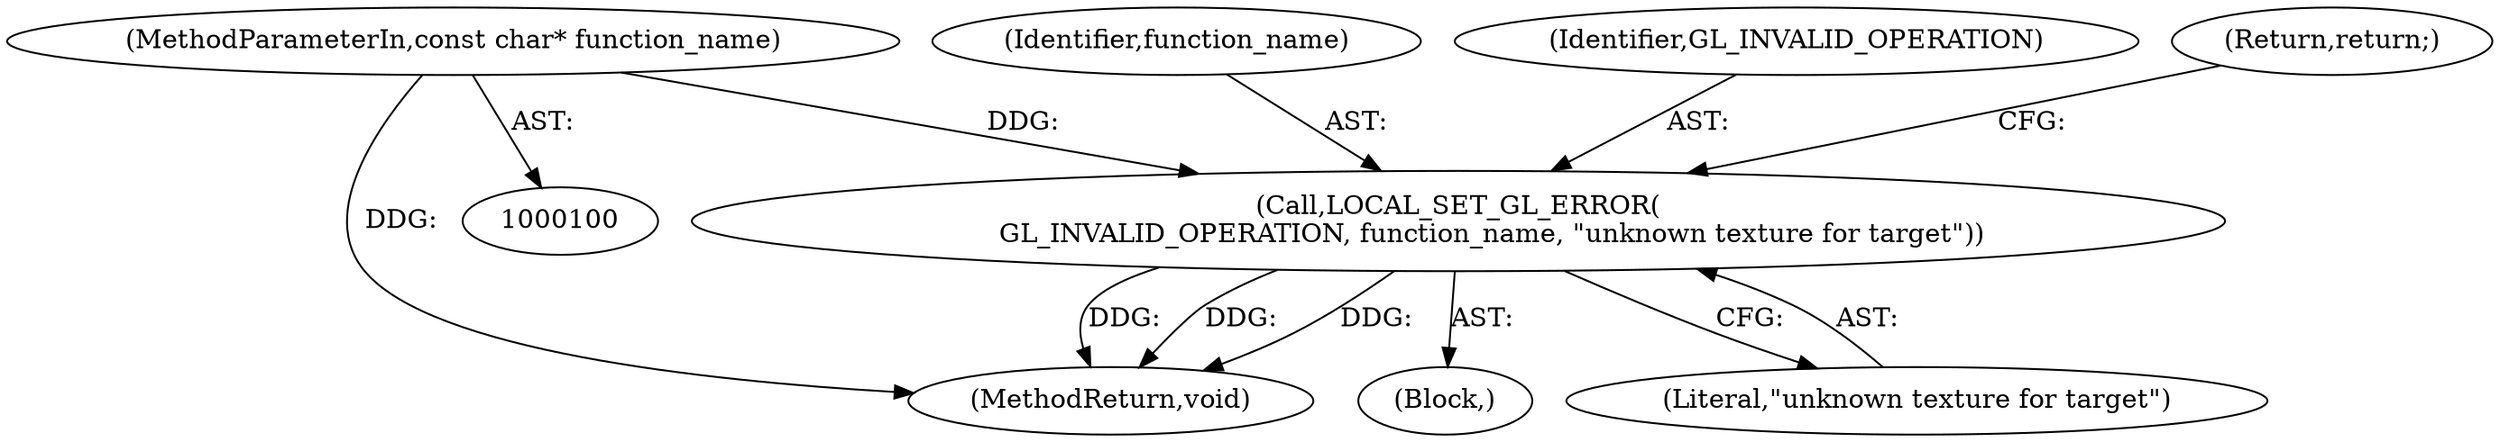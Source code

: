 digraph "0_Chrome_385508dc888ef15d272cdd2705b17996abc519d6@pointer" {
"1000105" [label="(MethodParameterIn,const char* function_name)"];
"1000118" [label="(Call,LOCAL_SET_GL_ERROR(\n        GL_INVALID_OPERATION, function_name, \"unknown texture for target\"))"];
"1000308" [label="(MethodReturn,void)"];
"1000120" [label="(Identifier,function_name)"];
"1000117" [label="(Block,)"];
"1000119" [label="(Identifier,GL_INVALID_OPERATION)"];
"1000122" [label="(Return,return;)"];
"1000105" [label="(MethodParameterIn,const char* function_name)"];
"1000121" [label="(Literal,\"unknown texture for target\")"];
"1000118" [label="(Call,LOCAL_SET_GL_ERROR(\n        GL_INVALID_OPERATION, function_name, \"unknown texture for target\"))"];
"1000105" -> "1000100"  [label="AST: "];
"1000105" -> "1000308"  [label="DDG: "];
"1000105" -> "1000118"  [label="DDG: "];
"1000118" -> "1000117"  [label="AST: "];
"1000118" -> "1000121"  [label="CFG: "];
"1000119" -> "1000118"  [label="AST: "];
"1000120" -> "1000118"  [label="AST: "];
"1000121" -> "1000118"  [label="AST: "];
"1000122" -> "1000118"  [label="CFG: "];
"1000118" -> "1000308"  [label="DDG: "];
"1000118" -> "1000308"  [label="DDG: "];
"1000118" -> "1000308"  [label="DDG: "];
}
